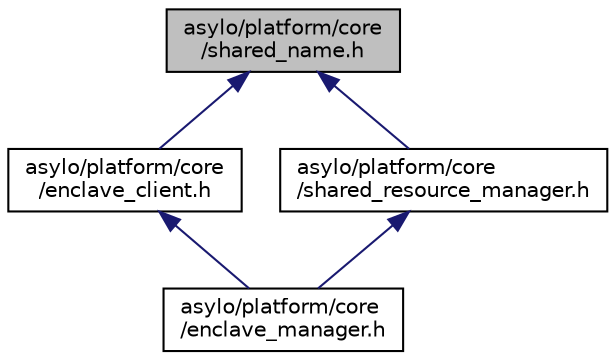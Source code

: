 digraph "asylo/platform/core/shared_name.h"
{
  edge [fontname="Helvetica",fontsize="10",labelfontname="Helvetica",labelfontsize="10"];
  node [fontname="Helvetica",fontsize="10",shape=record];
  Node7 [label="asylo/platform/core\l/shared_name.h",height=0.2,width=0.4,color="black", fillcolor="grey75", style="filled", fontcolor="black"];
  Node7 -> Node8 [dir="back",color="midnightblue",fontsize="10",style="solid",fontname="Helvetica"];
  Node8 [label="asylo/platform/core\l/enclave_client.h",height=0.2,width=0.4,color="black", fillcolor="white", style="filled",URL="$enclave__client_8h.html"];
  Node8 -> Node9 [dir="back",color="midnightblue",fontsize="10",style="solid",fontname="Helvetica"];
  Node9 [label="asylo/platform/core\l/enclave_manager.h",height=0.2,width=0.4,color="black", fillcolor="white", style="filled",URL="$enclave__manager_8h.html"];
  Node7 -> Node10 [dir="back",color="midnightblue",fontsize="10",style="solid",fontname="Helvetica"];
  Node10 [label="asylo/platform/core\l/shared_resource_manager.h",height=0.2,width=0.4,color="black", fillcolor="white", style="filled",URL="$shared__resource__manager_8h.html"];
  Node10 -> Node9 [dir="back",color="midnightblue",fontsize="10",style="solid",fontname="Helvetica"];
}
